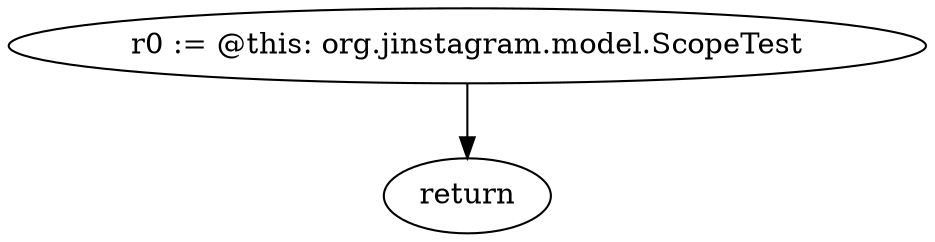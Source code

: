 digraph "unitGraph" {
    "r0 := @this: org.jinstagram.model.ScopeTest"
    "return"
    "r0 := @this: org.jinstagram.model.ScopeTest"->"return";
}
